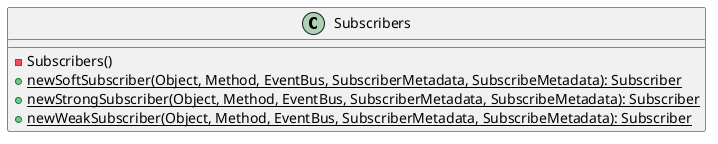 @startuml

    class Subscribers {
        -Subscribers()
        {static} +newSoftSubscriber(Object, Method, EventBus, SubscriberMetadata, SubscribeMetadata): Subscriber
        {static} +newStrongSubscriber(Object, Method, EventBus, SubscriberMetadata, SubscribeMetadata): Subscriber
        {static} +newWeakSubscriber(Object, Method, EventBus, SubscriberMetadata, SubscribeMetadata): Subscriber
    }

@enduml
